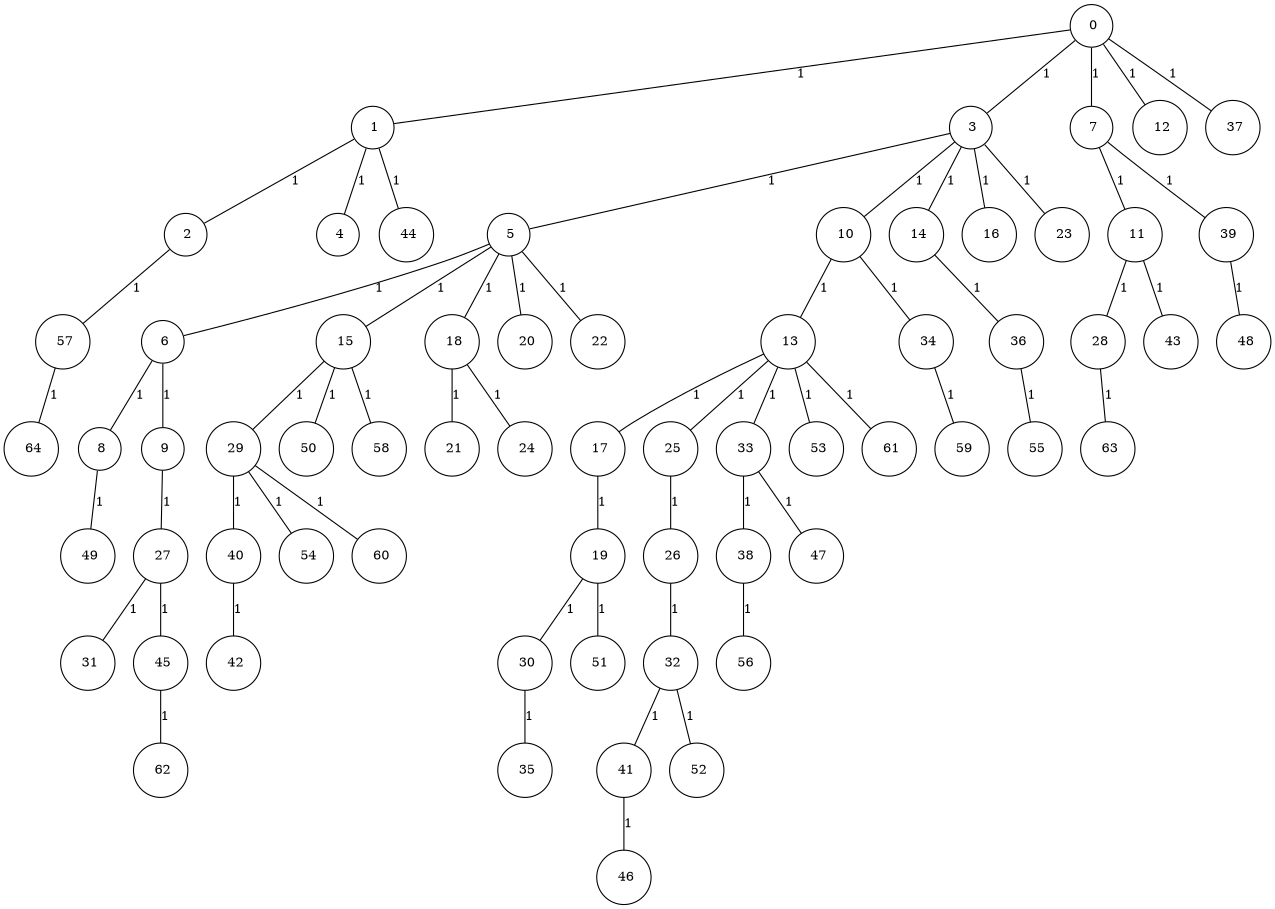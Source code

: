 graph G {
size="8.5,11;"
ratio = "expand;"
fixedsize="true;"
overlap="scale;"
node[shape=circle,width=.12,hight=.12,fontsize=12]
edge[fontsize=12]

0[label=" 0" color=black, pos="0.20799116,2.282326!"];
1[label=" 1" color=black, pos="1.9788852,0.29337713!"];
2[label=" 2" color=black, pos="1.2584808,2.7529574!"];
3[label=" 3" color=black, pos="1.2602162,0.46986479!"];
4[label=" 4" color=black, pos="0.1769745,2.9102891!"];
5[label=" 5" color=black, pos="0.70955305,0.76400697!"];
6[label=" 6" color=black, pos="1.4969664,0.79632579!"];
7[label=" 7" color=black, pos="0.33926279,0.31774126!"];
8[label=" 8" color=black, pos="2.9683492,2.0449629!"];
9[label=" 9" color=black, pos="0.54929545,1.9407442!"];
10[label=" 10" color=black, pos="1.3864574,2.8144896!"];
11[label=" 11" color=black, pos="2.1986176,2.117311!"];
12[label=" 12" color=black, pos="1.9049638,2.8610714!"];
13[label=" 13" color=black, pos="0.48018917,0.78129466!"];
14[label=" 14" color=black, pos="0.4819291,0.50906311!"];
15[label=" 15" color=black, pos="1.5476709,0.36844584!"];
16[label=" 16" color=black, pos="1.4268716,2.4632545!"];
17[label=" 17" color=black, pos="2.7517488,0.78394331!"];
18[label=" 18" color=black, pos="2.0977003,2.7848798!"];
19[label=" 19" color=black, pos="2.8827874,2.6719101!"];
20[label=" 20" color=black, pos="1.929791,1.4022681!"];
21[label=" 21" color=black, pos="2.1580599,2.3871357!"];
22[label=" 22" color=black, pos="1.7611832,1.4611808!"];
23[label=" 23" color=black, pos="1.7230032,2.8248742!"];
24[label=" 24" color=black, pos="0.24303541,1.1260418!"];
25[label=" 25" color=black, pos="1.6921274,0.13299037!"];
26[label=" 26" color=black, pos="2.508418,2.0861457!"];
27[label=" 27" color=black, pos="2.8200609,2.1789566!"];
28[label=" 28" color=black, pos="2.2910374,1.159832!"];
29[label=" 29" color=black, pos="0.76478749,2.0890862!"];
30[label=" 30" color=black, pos="2.4431665,1.8348248!"];
31[label=" 31" color=black, pos="0.37989368,2.3160444!"];
32[label=" 32" color=black, pos="1.9478278,0.61771328!"];
33[label=" 33" color=black, pos="1.3520713,2.429783!"];
34[label=" 34" color=black, pos="2.6685738,0.25169472!"];
35[label=" 35" color=black, pos="2.2739846,1.2384866!"];
36[label=" 36" color=black, pos="1.0118761,0.014119159!"];
37[label=" 37" color=black, pos="2.9452862,2.3026343!"];
38[label=" 38" color=black, pos="2.6534723,0.55462233!"];
39[label=" 39" color=black, pos="2.7971582,0.6562951!"];
40[label=" 40" color=black, pos="2.3127529,1.3849411!"];
41[label=" 41" color=black, pos="2.024712,0.52531343!"];
42[label=" 42" color=black, pos="1.3306528,0.1819205!"];
43[label=" 43" color=black, pos="1.2076595,0.1696593!"];
44[label=" 44" color=black, pos="0.8187256,2.9961992!"];
45[label=" 45" color=black, pos="2.2869838,0.15246452!"];
46[label=" 46" color=black, pos="0.43629265,1.9738221!"];
47[label=" 47" color=black, pos="1.5777536,1.9784368!"];
48[label=" 48" color=black, pos="0.90412564,1.5553306!"];
49[label=" 49" color=black, pos="1.178102,1.6221235!"];
50[label=" 50" color=black, pos="1.8576522,2.1133922!"];
51[label=" 51" color=black, pos="1.224451,1.2848473!"];
52[label=" 52" color=black, pos="1.46683,0.80718845!"];
53[label=" 53" color=black, pos="0.57988003,0.69426987!"];
54[label=" 54" color=black, pos="0.66673982,0.24962351!"];
55[label=" 55" color=black, pos="1.2982093,0.13499983!"];
56[label=" 56" color=black, pos="0.59143825,0.13117258!"];
57[label=" 57" color=black, pos="2.7709744,2.2782951!"];
58[label=" 58" color=black, pos="1.55734,0.69393827!"];
59[label=" 59" color=black, pos="0.67473882,2.8249677!"];
60[label=" 60" color=black, pos="0.25983208,1.8953825!"];
61[label=" 61" color=black, pos="2.5918091,0.85588478!"];
62[label=" 62" color=black, pos="1.2577444,2.5030423!"];
63[label=" 63" color=black, pos="0.33356858,2.7582886!"];
64[label=" 64" color=black, pos="1.3283726,1.6945471!"];
0--1[label="1"]
0--3[label="1"]
0--7[label="1"]
0--12[label="1"]
0--37[label="1"]
1--2[label="1"]
1--4[label="1"]
1--44[label="1"]
2--57[label="1"]
3--5[label="1"]
3--10[label="1"]
3--14[label="1"]
3--16[label="1"]
3--23[label="1"]
5--6[label="1"]
5--15[label="1"]
5--18[label="1"]
5--20[label="1"]
5--22[label="1"]
6--8[label="1"]
6--9[label="1"]
7--11[label="1"]
7--39[label="1"]
8--49[label="1"]
9--27[label="1"]
10--13[label="1"]
10--34[label="1"]
11--28[label="1"]
11--43[label="1"]
13--17[label="1"]
13--25[label="1"]
13--33[label="1"]
13--53[label="1"]
13--61[label="1"]
14--36[label="1"]
15--29[label="1"]
15--50[label="1"]
15--58[label="1"]
17--19[label="1"]
18--21[label="1"]
18--24[label="1"]
19--30[label="1"]
19--51[label="1"]
25--26[label="1"]
26--32[label="1"]
27--31[label="1"]
27--45[label="1"]
28--63[label="1"]
29--40[label="1"]
29--54[label="1"]
29--60[label="1"]
30--35[label="1"]
32--41[label="1"]
32--52[label="1"]
33--38[label="1"]
33--47[label="1"]
34--59[label="1"]
36--55[label="1"]
38--56[label="1"]
39--48[label="1"]
40--42[label="1"]
41--46[label="1"]
45--62[label="1"]
57--64[label="1"]

}
